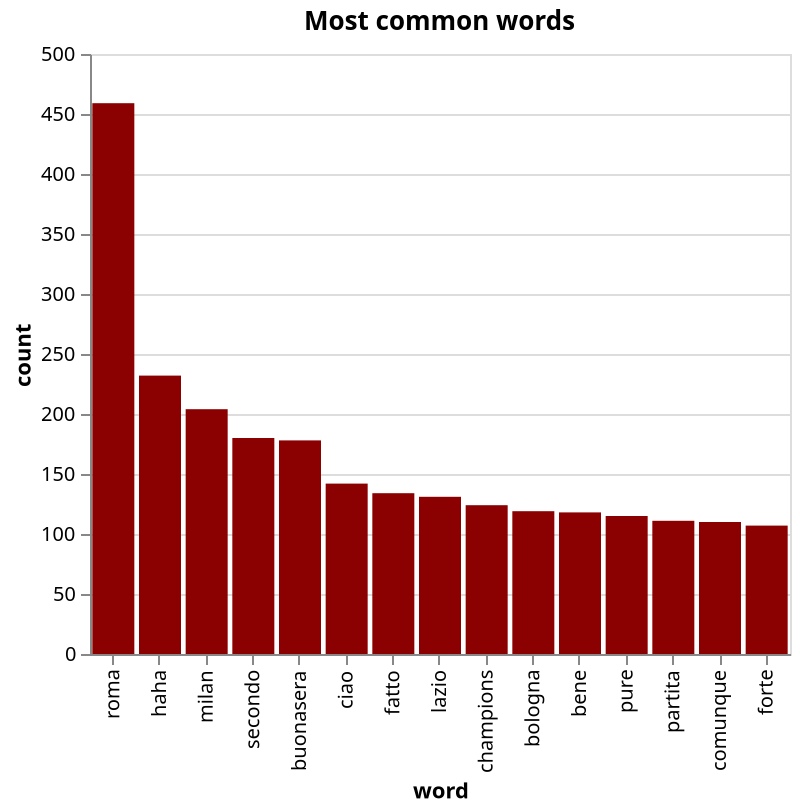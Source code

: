 {
  "config": {"view": {"continuousWidth": 400, "continuousHeight": 300}},
  "data": {"name": "data-4f81929b2c1c0cae0ee8e01bae04166b"},
  "mark": {"type": "bar", "color": "darkred", "tooltip": true},
  "encoding": {
    "x": {"field": "word", "sort": null, "type": "nominal"},
    "y": {"field": "count", "type": "quantitative"}
  },
  "title": "Most common words",
  "width": "container",
  "$schema": "https://vega.github.io/schema/vega-lite/v4.17.0.json",
  "datasets": {
    "data-4f81929b2c1c0cae0ee8e01bae04166b": [
      {"word": "roma", "count": 459},
      {"word": "haha", "count": 232},
      {"word": "milan", "count": 204},
      {"word": "secondo", "count": 180},
      {"word": "buonasera", "count": 178},
      {"word": "ciao", "count": 142},
      {"word": "fatto", "count": 134},
      {"word": "lazio", "count": 131},
      {"word": "champions", "count": 124},
      {"word": "bologna", "count": 119},
      {"word": "bene", "count": 118},
      {"word": "pure", "count": 115},
      {"word": "partita", "count": 111},
      {"word": "comunque", "count": 110},
      {"word": "forte", "count": 107}
    ],
    "width": "container"
  }
}